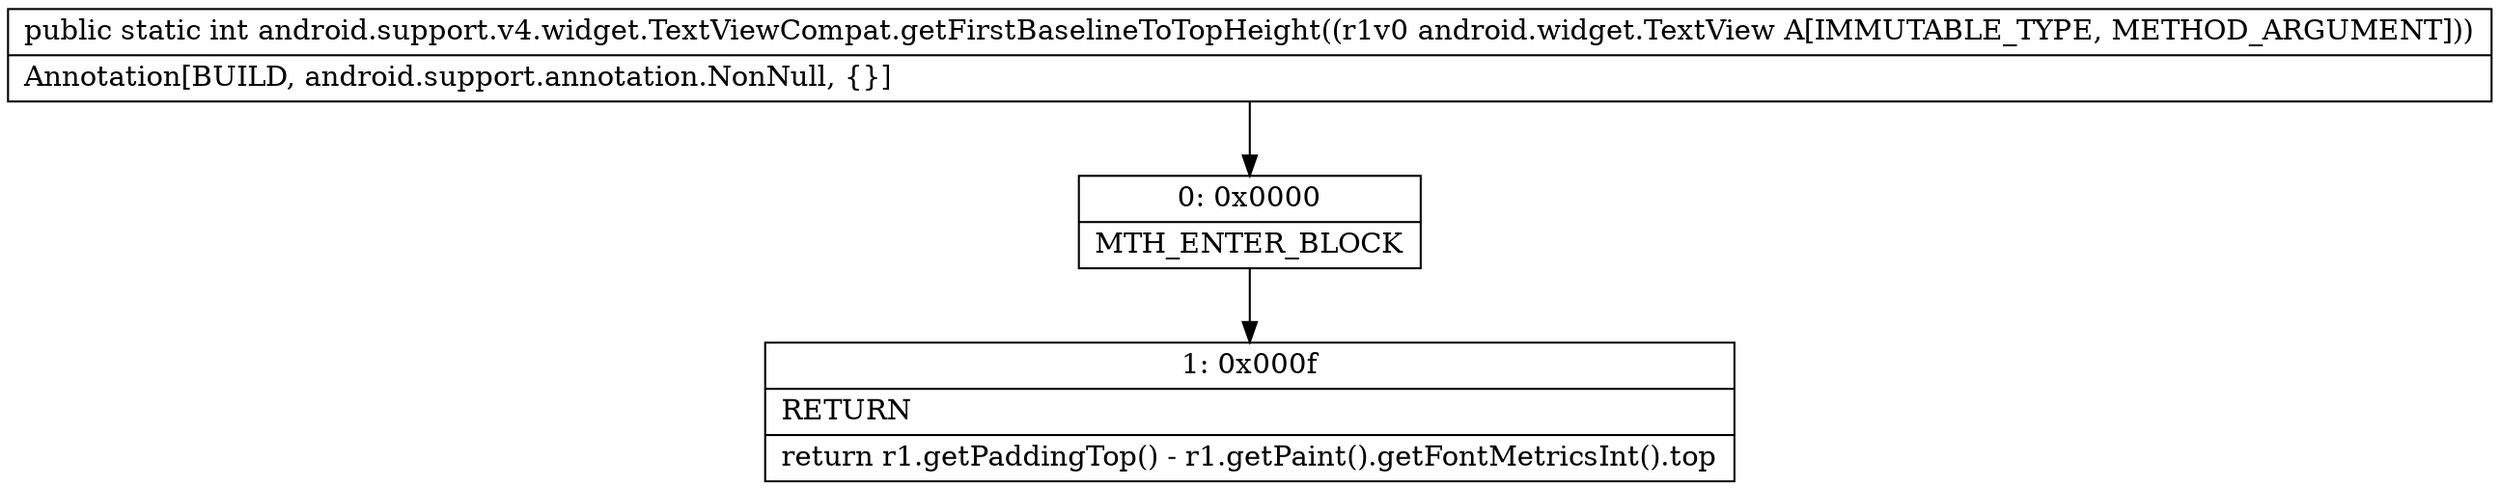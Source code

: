 digraph "CFG forandroid.support.v4.widget.TextViewCompat.getFirstBaselineToTopHeight(Landroid\/widget\/TextView;)I" {
Node_0 [shape=record,label="{0\:\ 0x0000|MTH_ENTER_BLOCK\l}"];
Node_1 [shape=record,label="{1\:\ 0x000f|RETURN\l|return r1.getPaddingTop() \- r1.getPaint().getFontMetricsInt().top\l}"];
MethodNode[shape=record,label="{public static int android.support.v4.widget.TextViewCompat.getFirstBaselineToTopHeight((r1v0 android.widget.TextView A[IMMUTABLE_TYPE, METHOD_ARGUMENT]))  | Annotation[BUILD, android.support.annotation.NonNull, \{\}]\l}"];
MethodNode -> Node_0;
Node_0 -> Node_1;
}


